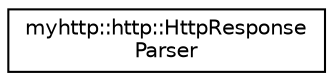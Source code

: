digraph "Graphical Class Hierarchy"
{
 // LATEX_PDF_SIZE
  edge [fontname="Helvetica",fontsize="10",labelfontname="Helvetica",labelfontsize="10"];
  node [fontname="Helvetica",fontsize="10",shape=record];
  rankdir="LR";
  Node0 [label="myhttp::http::HttpResponse\lParser",height=0.2,width=0.4,color="black", fillcolor="white", style="filled",URL="$classmyhttp_1_1http_1_1HttpResponseParser.html",tooltip="Http响应解析结构体"];
}
